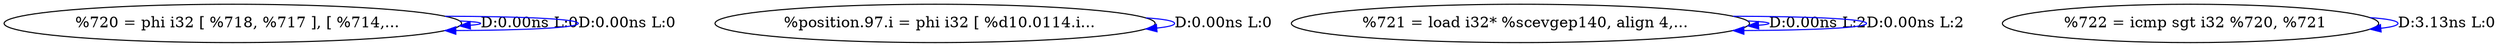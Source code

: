 digraph {
Node0x289d660[label="  %720 = phi i32 [ %718, %717 ], [ %714,..."];
Node0x289d660 -> Node0x289d660[label="D:0.00ns L:0",color=blue];
Node0x289d660 -> Node0x289d660[label="D:0.00ns L:0",color=blue];
Node0x289d740[label="  %position.97.i = phi i32 [ %d10.0114.i..."];
Node0x289d740 -> Node0x289d740[label="D:0.00ns L:0",color=blue];
Node0x289d820[label="  %721 = load i32* %scevgep140, align 4,..."];
Node0x289d820 -> Node0x289d820[label="D:0.00ns L:2",color=blue];
Node0x289d820 -> Node0x289d820[label="D:0.00ns L:2",color=blue];
Node0x289d900[label="  %722 = icmp sgt i32 %720, %721"];
Node0x289d900 -> Node0x289d900[label="D:3.13ns L:0",color=blue];
}
